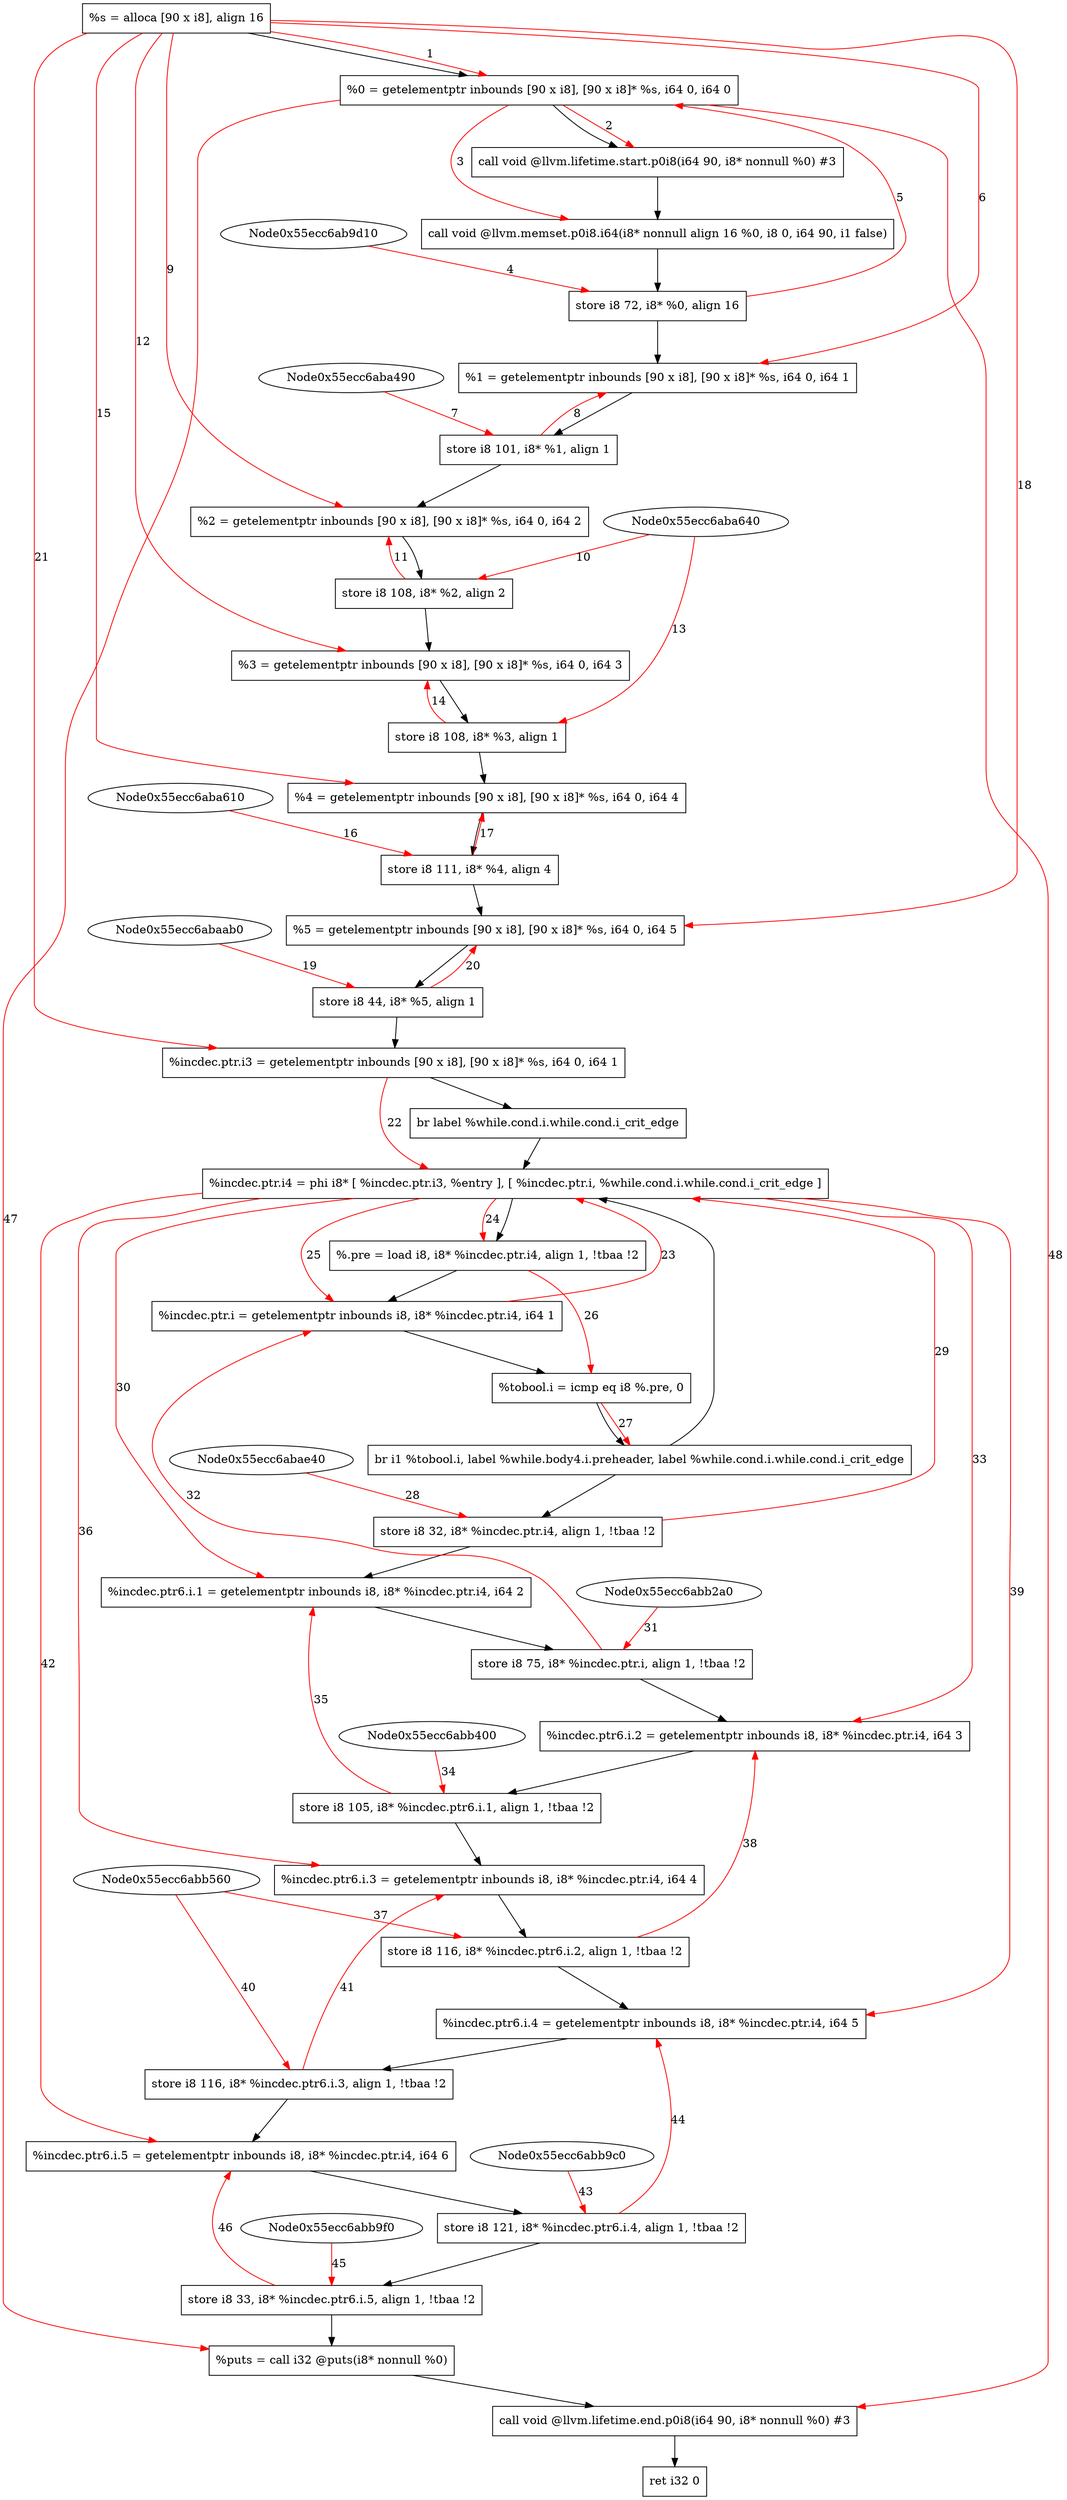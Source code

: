 digraph "CDFG for'main' function" {
	Node0x55ecc6ab95a8[shape=record, label="  %s = alloca [90 x i8], align 16"]
	Node0x55ecc6ab9c98[shape=record, label="  %0 = getelementptr inbounds [90 x i8], [90 x i8]* %s, i64 0, i64 0"]
	Node0x55ecc6ab9ee8[shape=record, label="  call void @llvm.lifetime.start.p0i8(i64 90, i8* nonnull %0) #3"]
	Node0x55ecc6aba2a8[shape=record, label="  call void @llvm.memset.p0i8.i64(i8* nonnull align 16 %0, i8 0, i64 90, i1 false)"]
	Node0x55ecc6aba380[shape=record, label="  store i8 72, i8* %0, align 16"]
	Node0x55ecc6aba418[shape=record, label="  %1 = getelementptr inbounds [90 x i8], [90 x i8]* %s, i64 0, i64 1"]
	Node0x55ecc6aba4f0[shape=record, label="  store i8 101, i8* %1, align 1"]
	Node0x55ecc6aba5b8[shape=record, label="  %2 = getelementptr inbounds [90 x i8], [90 x i8]* %s, i64 0, i64 2"]
	Node0x55ecc6aba6a0[shape=record, label="  store i8 108, i8* %2, align 2"]
	Node0x55ecc6aba768[shape=record, label="  %3 = getelementptr inbounds [90 x i8], [90 x i8]* %s, i64 0, i64 3"]
	Node0x55ecc6aba7f0[shape=record, label="  store i8 108, i8* %3, align 1"]
	Node0x55ecc6aba8b8[shape=record, label="  %4 = getelementptr inbounds [90 x i8], [90 x i8]* %s, i64 0, i64 4"]
	Node0x55ecc6aba990[shape=record, label="  store i8 111, i8* %4, align 4"]
	Node0x55ecc6abaa58[shape=record, label="  %5 = getelementptr inbounds [90 x i8], [90 x i8]* %s, i64 0, i64 5"]
	Node0x55ecc6abab10[shape=record, label="  store i8 44, i8* %5, align 1"]
	Node0x55ecc6ababa8[shape=record, label="  %incdec.ptr.i3 = getelementptr inbounds [90 x i8], [90 x i8]* %s, i64 0, i64 1"]
	Node0x55ecc6abad98[shape=record, label="  br label %while.cond.i.while.cond.i_crit_edge"]
	Node0x55ecc6abae78[shape=record, label="  %incdec.ptr.i4 = phi i8* [ %incdec.ptr.i3, %entry ], [ %incdec.ptr.i, %while.cond.i.while.cond.i_crit_edge ]"]
	Node0x55ecc6abaf28[shape=record, label="  %.pre = load i8, i8* %incdec.ptr.i4, align 1, !tbaa !2"]
	Node0x55ecc6abafa0[shape=record, label="  %incdec.ptr.i = getelementptr inbounds i8, i8* %incdec.ptr.i4, i64 1"]
	Node0x55ecc6abb020[shape=record, label="  %tobool.i = icmp eq i8 %.pre, 0"]
	Node0x55ecc6abb158[shape=record, label="  br i1 %tobool.i, label %while.body4.i.preheader, label %while.cond.i.while.cond.i_crit_edge"]
	Node0x55ecc6abb1d0[shape=record, label="  store i8 32, i8* %incdec.ptr.i4, align 1, !tbaa !2"]
	Node0x55ecc6abb250[shape=record, label="  %incdec.ptr6.i.1 = getelementptr inbounds i8, i8* %incdec.ptr.i4, i64 2"]
	Node0x55ecc6abb300[shape=record, label="  store i8 75, i8* %incdec.ptr.i, align 1, !tbaa !2"]
	Node0x55ecc6abb380[shape=record, label="  %incdec.ptr6.i.2 = getelementptr inbounds i8, i8* %incdec.ptr.i4, i64 3"]
	Node0x55ecc6abb490[shape=record, label="  store i8 105, i8* %incdec.ptr6.i.1, align 1, !tbaa !2"]
	Node0x55ecc6abb510[shape=record, label="  %incdec.ptr6.i.3 = getelementptr inbounds i8, i8* %incdec.ptr.i4, i64 4"]
	Node0x55ecc6abb5f0[shape=record, label="  store i8 116, i8* %incdec.ptr6.i.2, align 1, !tbaa !2"]
	Node0x55ecc6abb670[shape=record, label="  %incdec.ptr6.i.4 = getelementptr inbounds i8, i8* %incdec.ptr.i4, i64 5"]
	Node0x55ecc6abb8c0[shape=record, label="  store i8 116, i8* %incdec.ptr6.i.3, align 1, !tbaa !2"]
	Node0x55ecc6abb940[shape=record, label="  %incdec.ptr6.i.5 = getelementptr inbounds i8, i8* %incdec.ptr.i4, i64 6"]
	Node0x55ecc6abba50[shape=record, label="  store i8 121, i8* %incdec.ptr6.i.4, align 1, !tbaa !2"]
	Node0x55ecc6abbb00[shape=record, label="  store i8 33, i8* %incdec.ptr6.i.5, align 1, !tbaa !2"]
	Node0x55ecc6abbc50[shape=record, label="  %puts = call i32 @puts(i8* nonnull %0)"]
	Node0x55ecc6abbe18[shape=record, label="  call void @llvm.lifetime.end.p0i8(i64 90, i8* nonnull %0) #3"]
	Node0x55ecc6abbed8[shape=record, label="  ret i32 0"]
	Node0x55ecc6ab95a8 -> Node0x55ecc6ab9c98
	Node0x55ecc6ab9c98 -> Node0x55ecc6ab9ee8
	Node0x55ecc6ab9ee8 -> Node0x55ecc6aba2a8
	Node0x55ecc6aba2a8 -> Node0x55ecc6aba380
	Node0x55ecc6aba380 -> Node0x55ecc6aba418
	Node0x55ecc6aba418 -> Node0x55ecc6aba4f0
	Node0x55ecc6aba4f0 -> Node0x55ecc6aba5b8
	Node0x55ecc6aba5b8 -> Node0x55ecc6aba6a0
	Node0x55ecc6aba6a0 -> Node0x55ecc6aba768
	Node0x55ecc6aba768 -> Node0x55ecc6aba7f0
	Node0x55ecc6aba7f0 -> Node0x55ecc6aba8b8
	Node0x55ecc6aba8b8 -> Node0x55ecc6aba990
	Node0x55ecc6aba990 -> Node0x55ecc6abaa58
	Node0x55ecc6abaa58 -> Node0x55ecc6abab10
	Node0x55ecc6abab10 -> Node0x55ecc6ababa8
	Node0x55ecc6ababa8 -> Node0x55ecc6abad98
	Node0x55ecc6abad98 -> Node0x55ecc6abae78
	Node0x55ecc6abae78 -> Node0x55ecc6abaf28
	Node0x55ecc6abaf28 -> Node0x55ecc6abafa0
	Node0x55ecc6abafa0 -> Node0x55ecc6abb020
	Node0x55ecc6abb020 -> Node0x55ecc6abb158
	Node0x55ecc6abb158 -> Node0x55ecc6abb1d0
	Node0x55ecc6abb158 -> Node0x55ecc6abae78
	Node0x55ecc6abb1d0 -> Node0x55ecc6abb250
	Node0x55ecc6abb250 -> Node0x55ecc6abb300
	Node0x55ecc6abb300 -> Node0x55ecc6abb380
	Node0x55ecc6abb380 -> Node0x55ecc6abb490
	Node0x55ecc6abb490 -> Node0x55ecc6abb510
	Node0x55ecc6abb510 -> Node0x55ecc6abb5f0
	Node0x55ecc6abb5f0 -> Node0x55ecc6abb670
	Node0x55ecc6abb670 -> Node0x55ecc6abb8c0
	Node0x55ecc6abb8c0 -> Node0x55ecc6abb940
	Node0x55ecc6abb940 -> Node0x55ecc6abba50
	Node0x55ecc6abba50 -> Node0x55ecc6abbb00
	Node0x55ecc6abbb00 -> Node0x55ecc6abbc50
	Node0x55ecc6abbc50 -> Node0x55ecc6abbe18
	Node0x55ecc6abbe18 -> Node0x55ecc6abbed8
edge [color=red]
	Node0x55ecc6ab95a8 -> Node0x55ecc6ab9c98[label="1"]
	Node0x55ecc6ab9c98 -> Node0x55ecc6ab9ee8[label="2"]
	Node0x55ecc6ab9c98 -> Node0x55ecc6aba2a8[label="3"]
	Node0x55ecc6ab9d10 -> Node0x55ecc6aba380[label="4"]
	Node0x55ecc6aba380 -> Node0x55ecc6ab9c98[label="5"]
	Node0x55ecc6ab95a8 -> Node0x55ecc6aba418[label="6"]
	Node0x55ecc6aba490 -> Node0x55ecc6aba4f0[label="7"]
	Node0x55ecc6aba4f0 -> Node0x55ecc6aba418[label="8"]
	Node0x55ecc6ab95a8 -> Node0x55ecc6aba5b8[label="9"]
	Node0x55ecc6aba640 -> Node0x55ecc6aba6a0[label="10"]
	Node0x55ecc6aba6a0 -> Node0x55ecc6aba5b8[label="11"]
	Node0x55ecc6ab95a8 -> Node0x55ecc6aba768[label="12"]
	Node0x55ecc6aba640 -> Node0x55ecc6aba7f0[label="13"]
	Node0x55ecc6aba7f0 -> Node0x55ecc6aba768[label="14"]
	Node0x55ecc6ab95a8 -> Node0x55ecc6aba8b8[label="15"]
	Node0x55ecc6aba610 -> Node0x55ecc6aba990[label="16"]
	Node0x55ecc6aba990 -> Node0x55ecc6aba8b8[label="17"]
	Node0x55ecc6ab95a8 -> Node0x55ecc6abaa58[label="18"]
	Node0x55ecc6abaab0 -> Node0x55ecc6abab10[label="19"]
	Node0x55ecc6abab10 -> Node0x55ecc6abaa58[label="20"]
	Node0x55ecc6ab95a8 -> Node0x55ecc6ababa8[label="21"]
	Node0x55ecc6ababa8 -> Node0x55ecc6abae78[label="22"]
	Node0x55ecc6abafa0 -> Node0x55ecc6abae78[label="23"]
	Node0x55ecc6abae78 -> Node0x55ecc6abaf28[label="24"]
	Node0x55ecc6abae78 -> Node0x55ecc6abafa0[label="25"]
	Node0x55ecc6abaf28 -> Node0x55ecc6abb020[label="26"]
	Node0x55ecc6abb020 -> Node0x55ecc6abb158[label="27"]
	Node0x55ecc6abae40 -> Node0x55ecc6abb1d0[label="28"]
	Node0x55ecc6abb1d0 -> Node0x55ecc6abae78[label="29"]
	Node0x55ecc6abae78 -> Node0x55ecc6abb250[label="30"]
	Node0x55ecc6abb2a0 -> Node0x55ecc6abb300[label="31"]
	Node0x55ecc6abb300 -> Node0x55ecc6abafa0[label="32"]
	Node0x55ecc6abae78 -> Node0x55ecc6abb380[label="33"]
	Node0x55ecc6abb400 -> Node0x55ecc6abb490[label="34"]
	Node0x55ecc6abb490 -> Node0x55ecc6abb250[label="35"]
	Node0x55ecc6abae78 -> Node0x55ecc6abb510[label="36"]
	Node0x55ecc6abb560 -> Node0x55ecc6abb5f0[label="37"]
	Node0x55ecc6abb5f0 -> Node0x55ecc6abb380[label="38"]
	Node0x55ecc6abae78 -> Node0x55ecc6abb670[label="39"]
	Node0x55ecc6abb560 -> Node0x55ecc6abb8c0[label="40"]
	Node0x55ecc6abb8c0 -> Node0x55ecc6abb510[label="41"]
	Node0x55ecc6abae78 -> Node0x55ecc6abb940[label="42"]
	Node0x55ecc6abb9c0 -> Node0x55ecc6abba50[label="43"]
	Node0x55ecc6abba50 -> Node0x55ecc6abb670[label="44"]
	Node0x55ecc6abb9f0 -> Node0x55ecc6abbb00[label="45"]
	Node0x55ecc6abbb00 -> Node0x55ecc6abb940[label="46"]
	Node0x55ecc6ab9c98 -> Node0x55ecc6abbc50[label="47"]
	Node0x55ecc6ab9c98 -> Node0x55ecc6abbe18[label="48"]
}
